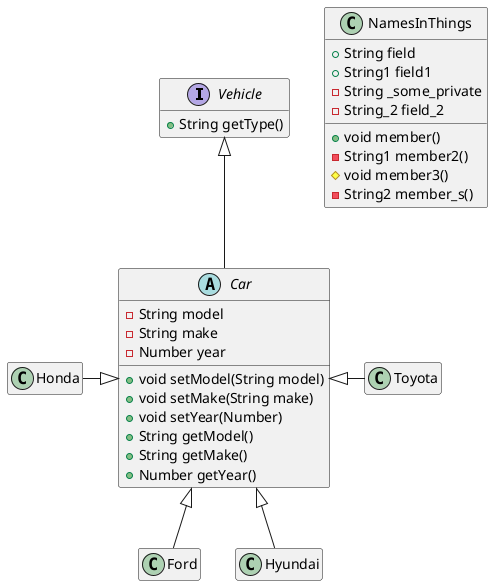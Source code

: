
@startuml

hide empty members

' This is a comment line

interface Vehicle {
    + String getType()
}

abstract Car {
  + void setModel(String model)
  + void setMake(String make)
  + void setYear(Number)
  + String getModel()
  + String getMake()
  + Number getYear()
  - String model
  - String make
  - Number year
}

class NamesInThings {
  + String field
  + String1 field1
  - String _some_private
  - String_2 field_2
  + void member()
  - String1 member2()
  # void member3()
  - String2 member_s()
}

class Toyota
class Honda
class Ford
class Hyundai

Car -up-|> Vehicle
Toyota -left-|> Car
Honda -right-|> Car
Ford -up-|> Car
Hyundai -up-|> Car

@enduml